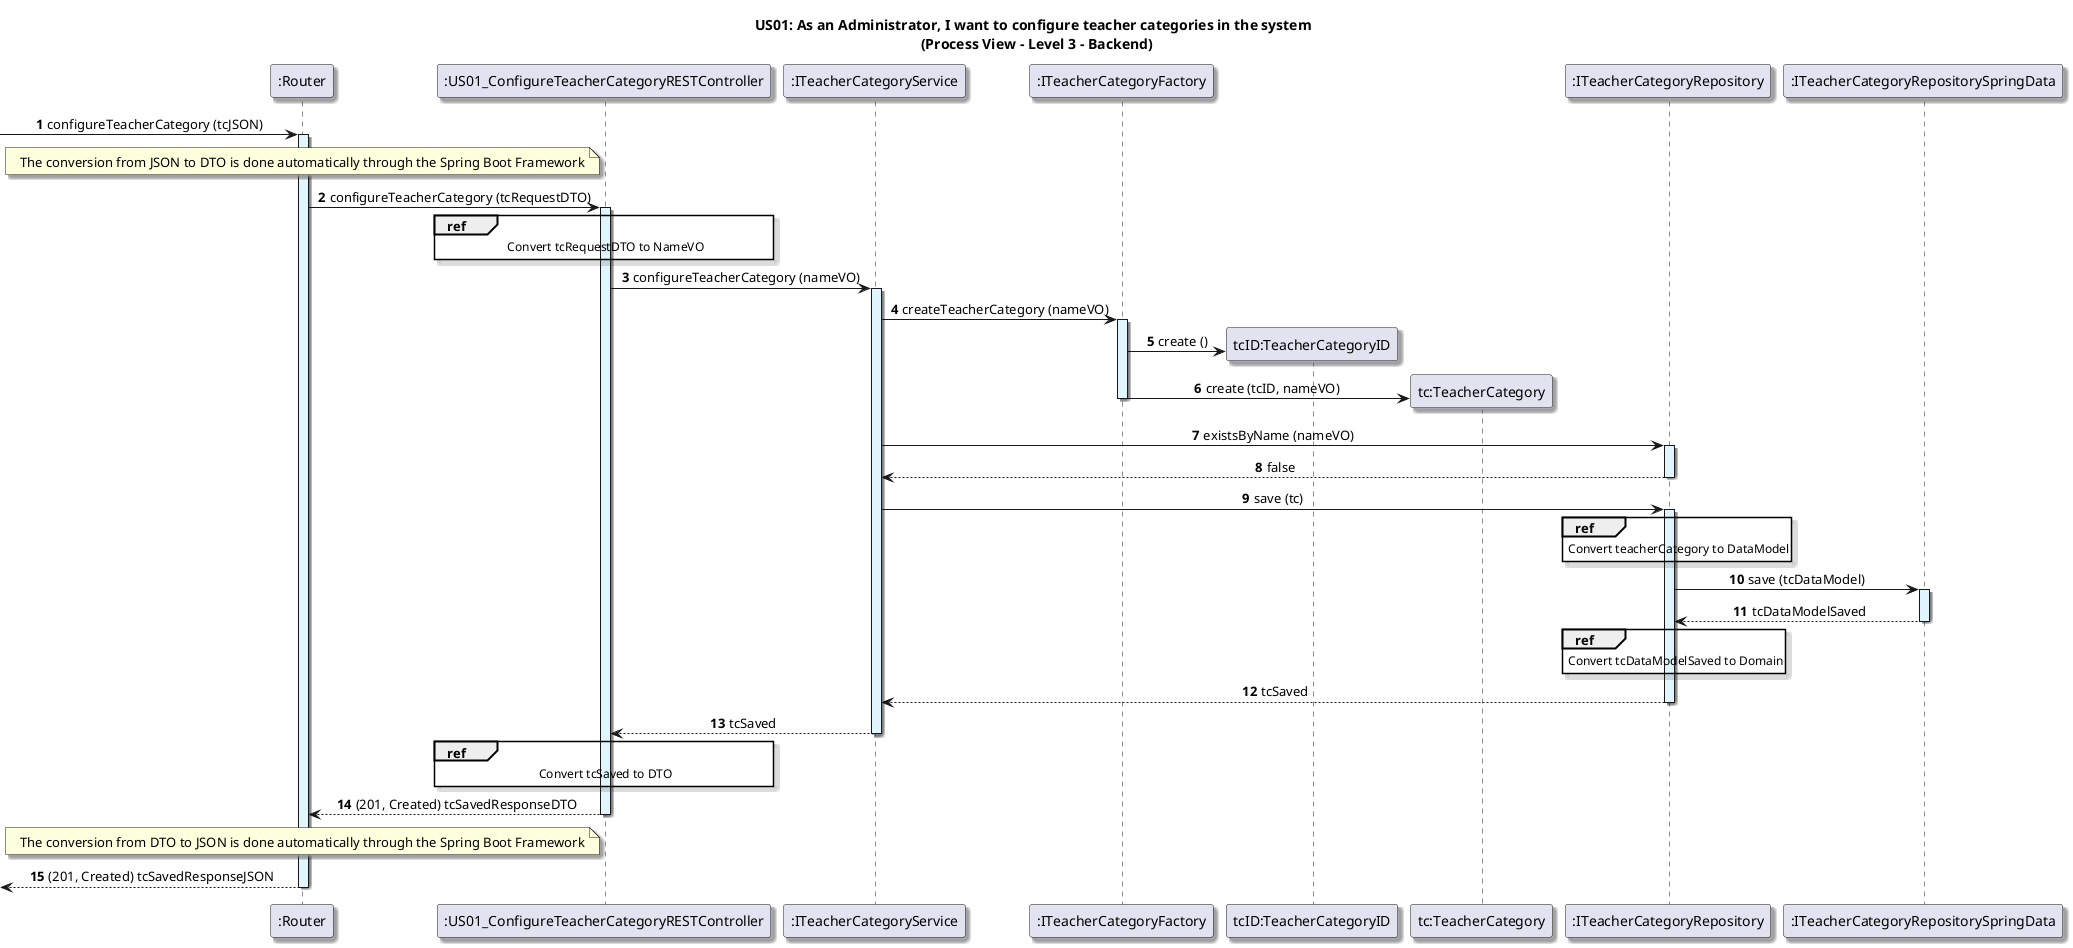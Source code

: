 @startuml

title US01: As an Administrator, I want to configure teacher categories in the system \n (Process View - Level 3 - Backend)

skinparam defaultTextAlignment center
skinparam shadowing true

autonumber

participant ":Router" as router
-> router: configureTeacherCategory (tcJSON)
activate router #E1F5FE

note over router: The conversion from JSON to DTO is done automatically through the Spring Boot Framework

participant ":US01_ConfigureTeacherCategoryRESTController" as Controller
router -> Controller: configureTeacherCategory (tcRequestDTO)
activate Controller #E1F5FE

ref over Controller
    Convert tcRequestDTO to NameVO
end

participant ":ITeacherCategoryService" as service
Controller -> service: configureTeacherCategory (nameVO)
activate service #E1F5FE

participant ":ITeacherCategoryFactory" as Factory
service -> Factory: createTeacherCategory (nameVO)
activate Factory #E1F5FE

create "tcID:TeacherCategoryID"
Factory -> "tcID:TeacherCategoryID": create ()

create "tc:TeacherCategory"
Factory -> "tc:TeacherCategory": create (tcID, nameVO)
deactivate Factory

participant ":ITeacherCategoryRepository" as Repository
service -> Repository: existsByName (nameVO)
activate Repository #E1F5FE
Repository --> service: false
deactivate Repository

service -> Repository: save (tc)
activate Repository #E1F5FE

ref over Repository
    Convert teacherCategory to DataModel
end

participant ":ITeacherCategoryRepositorySpringData" as springDataRepository
Repository -> springDataRepository: save (tcDataModel)
activate springDataRepository #E1F5FE
springDataRepository --> Repository : tcDataModelSaved
deactivate springDataRepository

ref over Repository
    Convert tcDataModelSaved to Domain
end

Repository --> service: tcSaved
deactivate Repository

service --> Controller: tcSaved
deactivate service

ref over Controller
    Convert tcSaved to DTO
end

Controller --> router: (201, Created) tcSavedResponseDTO
deactivate Controller

note over router: The conversion from DTO to JSON is done automatically through the Spring Boot Framework

<-- router: (201, Created) tcSavedResponseJSON
deactivate router

@enduml